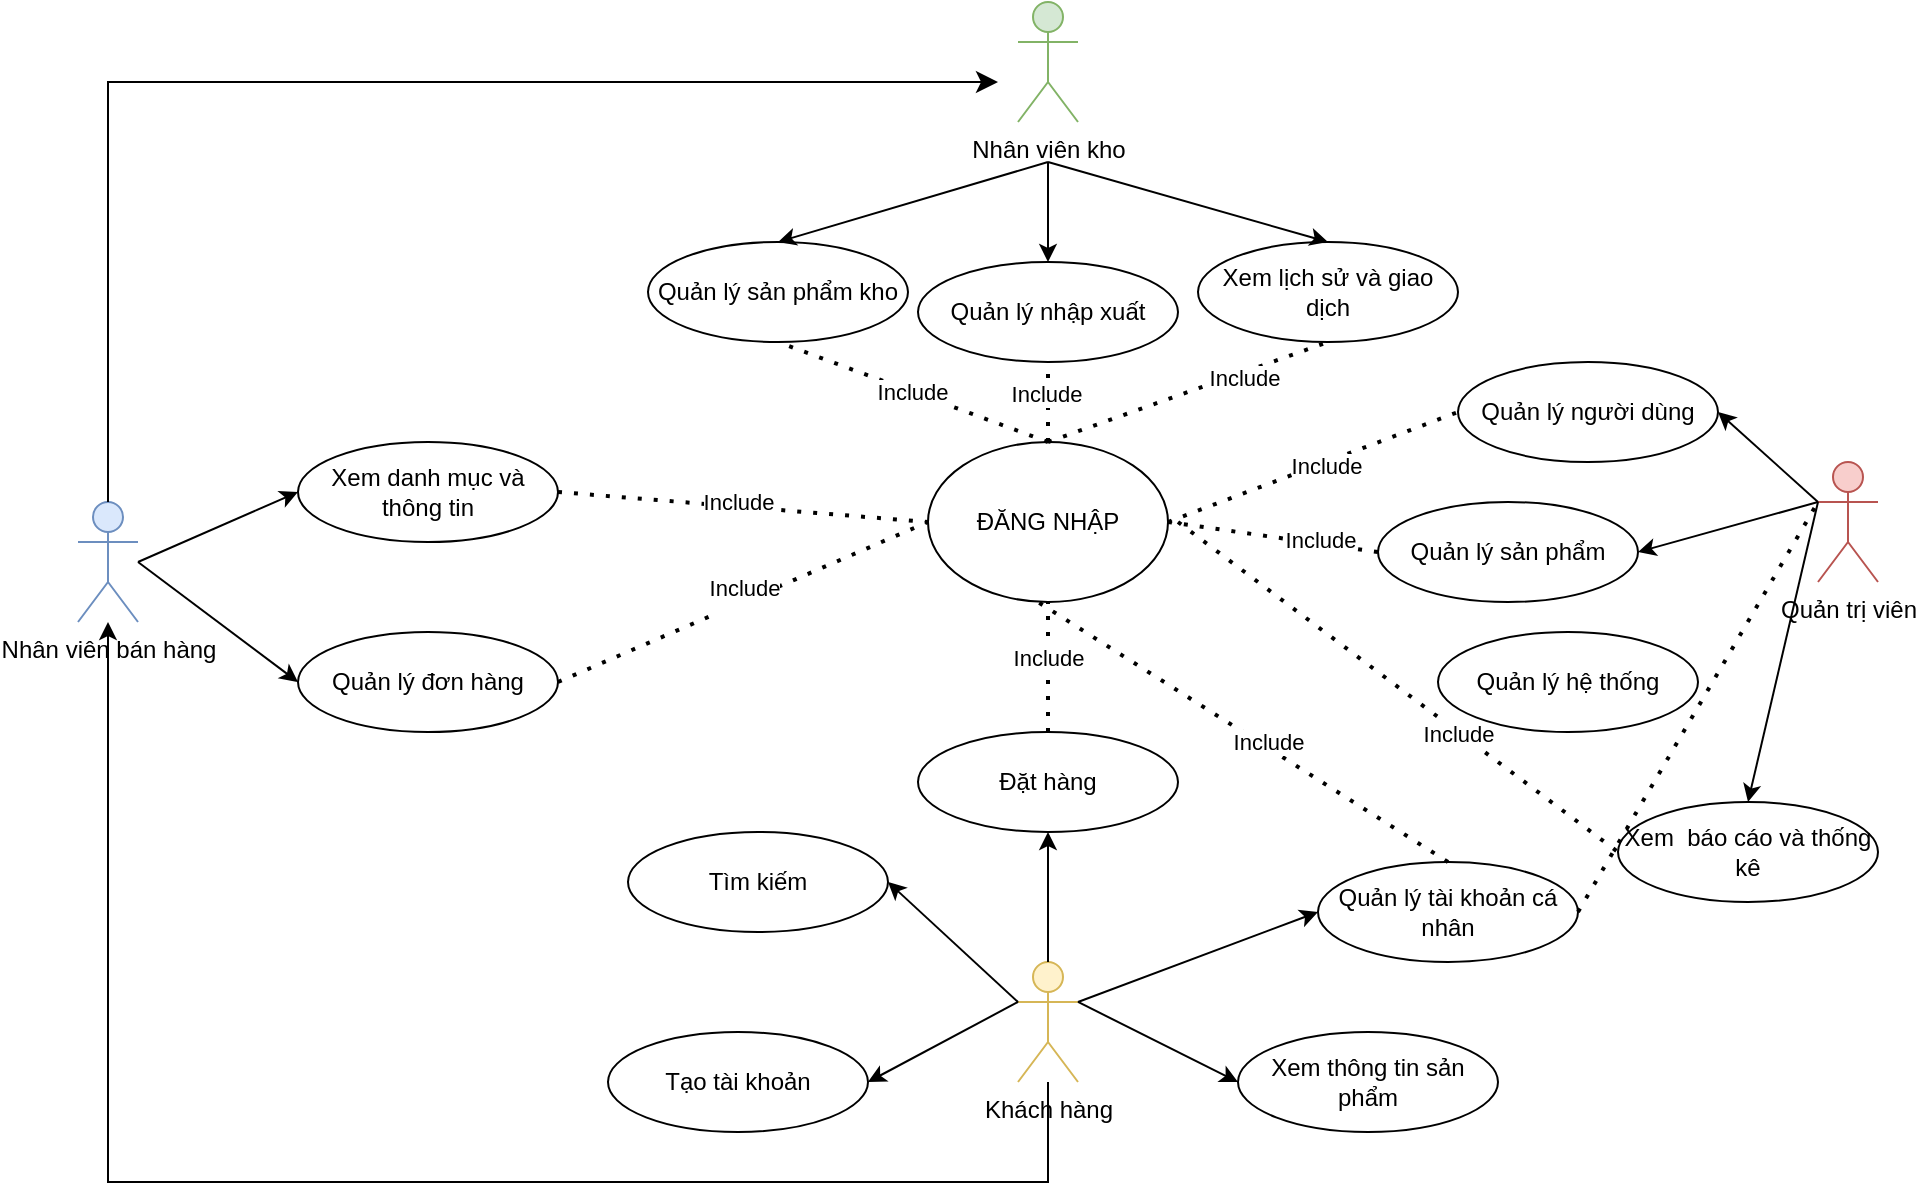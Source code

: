 <mxfile version="21.7.4" type="github" pages="7">
  <diagram name="Sơ đồ 1" id="rMV-XU4HPHT6-oSJXQF8">
    <mxGraphModel dx="1235" dy="691" grid="1" gridSize="10" guides="1" tooltips="1" connect="1" arrows="1" fold="1" page="1" pageScale="1" pageWidth="850" pageHeight="1100" math="0" shadow="0">
      <root>
        <mxCell id="0" />
        <mxCell id="1" parent="0" />
        <mxCell id="hlveUa4JK0AoJQRUz4-O-1" value="Nhân viên kho" style="shape=umlActor;verticalLabelPosition=bottom;verticalAlign=top;html=1;outlineConnect=0;fillColor=#d5e8d4;strokeColor=#82b366;" parent="1" vertex="1">
          <mxGeometry x="520" y="10" width="30" height="60" as="geometry" />
        </mxCell>
        <mxCell id="hlveUa4JK0AoJQRUz4-O-2" value="Nhân viên bán hàng" style="shape=umlActor;verticalLabelPosition=bottom;verticalAlign=top;html=1;outlineConnect=0;fillColor=#dae8fc;strokeColor=#6c8ebf;" parent="1" vertex="1">
          <mxGeometry x="50" y="260" width="30" height="60" as="geometry" />
        </mxCell>
        <mxCell id="hlveUa4JK0AoJQRUz4-O-43" style="edgeStyle=orthogonalEdgeStyle;rounded=0;orthogonalLoop=1;jettySize=auto;html=1;" parent="1" source="hlveUa4JK0AoJQRUz4-O-3" target="hlveUa4JK0AoJQRUz4-O-2" edge="1">
          <mxGeometry relative="1" as="geometry">
            <mxPoint x="535.0" y="660" as="targetPoint" />
            <Array as="points">
              <mxPoint x="535" y="600" />
              <mxPoint x="65" y="600" />
            </Array>
          </mxGeometry>
        </mxCell>
        <mxCell id="hlveUa4JK0AoJQRUz4-O-3" value="Khách hàng" style="shape=umlActor;verticalLabelPosition=bottom;verticalAlign=top;html=1;outlineConnect=0;fillColor=#fff2cc;strokeColor=#d6b656;" parent="1" vertex="1">
          <mxGeometry x="520" y="490" width="30" height="60" as="geometry" />
        </mxCell>
        <mxCell id="hlveUa4JK0AoJQRUz4-O-4" value="Quản trị viên" style="shape=umlActor;verticalLabelPosition=bottom;verticalAlign=top;html=1;outlineConnect=0;fillColor=#f8cecc;strokeColor=#b85450;" parent="1" vertex="1">
          <mxGeometry x="920" y="240" width="30" height="60" as="geometry" />
        </mxCell>
        <mxCell id="hlveUa4JK0AoJQRUz4-O-5" value="Quản lý sản phẩm kho" style="ellipse;whiteSpace=wrap;html=1;" parent="1" vertex="1">
          <mxGeometry x="335" y="130" width="130" height="50" as="geometry" />
        </mxCell>
        <mxCell id="hlveUa4JK0AoJQRUz4-O-6" value="Quản lý nhập xuất" style="ellipse;whiteSpace=wrap;html=1;" parent="1" vertex="1">
          <mxGeometry x="470" y="140" width="130" height="50" as="geometry" />
        </mxCell>
        <mxCell id="hlveUa4JK0AoJQRUz4-O-7" value="Xem lịch sử và giao dịch" style="ellipse;whiteSpace=wrap;html=1;" parent="1" vertex="1">
          <mxGeometry x="610" y="130" width="130" height="50" as="geometry" />
        </mxCell>
        <mxCell id="hlveUa4JK0AoJQRUz4-O-8" value="ĐĂNG NHẬP" style="ellipse;whiteSpace=wrap;html=1;" parent="1" vertex="1">
          <mxGeometry x="475" y="230" width="120" height="80" as="geometry" />
        </mxCell>
        <mxCell id="hlveUa4JK0AoJQRUz4-O-9" value="Xem danh mục và thông tin" style="ellipse;whiteSpace=wrap;html=1;" parent="1" vertex="1">
          <mxGeometry x="160" y="230" width="130" height="50" as="geometry" />
        </mxCell>
        <mxCell id="hlveUa4JK0AoJQRUz4-O-10" value="Quản lý đơn hàng" style="ellipse;whiteSpace=wrap;html=1;" parent="1" vertex="1">
          <mxGeometry x="160" y="325" width="130" height="50" as="geometry" />
        </mxCell>
        <mxCell id="hlveUa4JK0AoJQRUz4-O-12" value="Tạo tài khoản" style="ellipse;whiteSpace=wrap;html=1;" parent="1" vertex="1">
          <mxGeometry x="315" y="525" width="130" height="50" as="geometry" />
        </mxCell>
        <mxCell id="hlveUa4JK0AoJQRUz4-O-13" value="Xem thông tin sản phẩm" style="ellipse;whiteSpace=wrap;html=1;" parent="1" vertex="1">
          <mxGeometry x="630" y="525" width="130" height="50" as="geometry" />
        </mxCell>
        <mxCell id="hlveUa4JK0AoJQRUz4-O-14" value="Quản lý tài khoản cá nhân" style="ellipse;whiteSpace=wrap;html=1;" parent="1" vertex="1">
          <mxGeometry x="670" y="440" width="130" height="50" as="geometry" />
        </mxCell>
        <mxCell id="hlveUa4JK0AoJQRUz4-O-15" value="Tìm kiếm" style="ellipse;whiteSpace=wrap;html=1;" parent="1" vertex="1">
          <mxGeometry x="325" y="425" width="130" height="50" as="geometry" />
        </mxCell>
        <mxCell id="hlveUa4JK0AoJQRUz4-O-18" value="Đặt hàng" style="ellipse;whiteSpace=wrap;html=1;" parent="1" vertex="1">
          <mxGeometry x="470" y="375" width="130" height="50" as="geometry" />
        </mxCell>
        <mxCell id="hlveUa4JK0AoJQRUz4-O-19" value="Quản lý người dùng" style="ellipse;whiteSpace=wrap;html=1;" parent="1" vertex="1">
          <mxGeometry x="740" y="190" width="130" height="50" as="geometry" />
        </mxCell>
        <mxCell id="hlveUa4JK0AoJQRUz4-O-21" value="Quản lý sản phẩm" style="ellipse;whiteSpace=wrap;html=1;" parent="1" vertex="1">
          <mxGeometry x="700" y="260" width="130" height="50" as="geometry" />
        </mxCell>
        <mxCell id="hlveUa4JK0AoJQRUz4-O-22" value="Xem&amp;nbsp; báo cáo và thống kê" style="ellipse;whiteSpace=wrap;html=1;" parent="1" vertex="1">
          <mxGeometry x="820" y="410" width="130" height="50" as="geometry" />
        </mxCell>
        <mxCell id="hlveUa4JK0AoJQRUz4-O-24" value="" style="endArrow=classic;html=1;rounded=0;entryX=0.5;entryY=0;entryDx=0;entryDy=0;" parent="1" target="hlveUa4JK0AoJQRUz4-O-5" edge="1">
          <mxGeometry width="50" height="50" relative="1" as="geometry">
            <mxPoint x="535" y="90" as="sourcePoint" />
            <mxPoint x="375" y="50" as="targetPoint" />
          </mxGeometry>
        </mxCell>
        <mxCell id="hlveUa4JK0AoJQRUz4-O-25" value="" style="endArrow=classic;html=1;rounded=0;entryX=0.5;entryY=0;entryDx=0;entryDy=0;" parent="1" target="hlveUa4JK0AoJQRUz4-O-6" edge="1">
          <mxGeometry width="50" height="50" relative="1" as="geometry">
            <mxPoint x="535" y="90" as="sourcePoint" />
            <mxPoint x="725" y="50" as="targetPoint" />
          </mxGeometry>
        </mxCell>
        <mxCell id="hlveUa4JK0AoJQRUz4-O-26" value="" style="endArrow=classic;html=1;rounded=0;entryX=0.5;entryY=0;entryDx=0;entryDy=0;" parent="1" target="hlveUa4JK0AoJQRUz4-O-7" edge="1">
          <mxGeometry width="50" height="50" relative="1" as="geometry">
            <mxPoint x="535" y="90" as="sourcePoint" />
            <mxPoint x="735" y="30" as="targetPoint" />
          </mxGeometry>
        </mxCell>
        <mxCell id="hlveUa4JK0AoJQRUz4-O-27" value="" style="endArrow=classic;html=1;rounded=0;entryX=0;entryY=0.5;entryDx=0;entryDy=0;" parent="1" target="hlveUa4JK0AoJQRUz4-O-9" edge="1">
          <mxGeometry width="50" height="50" relative="1" as="geometry">
            <mxPoint x="80" y="290" as="sourcePoint" />
            <mxPoint x="70" y="170" as="targetPoint" />
          </mxGeometry>
        </mxCell>
        <mxCell id="hlveUa4JK0AoJQRUz4-O-29" value="" style="endArrow=classic;html=1;rounded=0;entryX=0;entryY=0.5;entryDx=0;entryDy=0;" parent="1" target="hlveUa4JK0AoJQRUz4-O-10" edge="1">
          <mxGeometry width="50" height="50" relative="1" as="geometry">
            <mxPoint x="80" y="290" as="sourcePoint" />
            <mxPoint x="130" y="350" as="targetPoint" />
          </mxGeometry>
        </mxCell>
        <mxCell id="hlveUa4JK0AoJQRUz4-O-31" value="" style="endArrow=classic;html=1;rounded=0;exitX=0;exitY=0.333;exitDx=0;exitDy=0;exitPerimeter=0;entryX=1;entryY=0.5;entryDx=0;entryDy=0;" parent="1" source="hlveUa4JK0AoJQRUz4-O-3" target="hlveUa4JK0AoJQRUz4-O-12" edge="1">
          <mxGeometry width="50" height="50" relative="1" as="geometry">
            <mxPoint x="410" y="690" as="sourcePoint" />
            <mxPoint x="460" y="640" as="targetPoint" />
          </mxGeometry>
        </mxCell>
        <mxCell id="hlveUa4JK0AoJQRUz4-O-32" value="" style="endArrow=classic;html=1;rounded=0;entryX=1;entryY=0.5;entryDx=0;entryDy=0;" parent="1" target="hlveUa4JK0AoJQRUz4-O-15" edge="1">
          <mxGeometry width="50" height="50" relative="1" as="geometry">
            <mxPoint x="520" y="510" as="sourcePoint" />
            <mxPoint x="495" y="460" as="targetPoint" />
          </mxGeometry>
        </mxCell>
        <mxCell id="hlveUa4JK0AoJQRUz4-O-34" value="" style="endArrow=classic;html=1;rounded=0;entryX=0.5;entryY=1;entryDx=0;entryDy=0;exitX=0.5;exitY=0;exitDx=0;exitDy=0;exitPerimeter=0;" parent="1" source="hlveUa4JK0AoJQRUz4-O-3" target="hlveUa4JK0AoJQRUz4-O-18" edge="1">
          <mxGeometry width="50" height="50" relative="1" as="geometry">
            <mxPoint x="510" y="490" as="sourcePoint" />
            <mxPoint x="560" y="440" as="targetPoint" />
          </mxGeometry>
        </mxCell>
        <mxCell id="hlveUa4JK0AoJQRUz4-O-35" value="" style="endArrow=classic;html=1;rounded=0;entryX=0;entryY=0.5;entryDx=0;entryDy=0;exitX=1;exitY=0.333;exitDx=0;exitDy=0;exitPerimeter=0;" parent="1" source="hlveUa4JK0AoJQRUz4-O-3" target="hlveUa4JK0AoJQRUz4-O-13" edge="1">
          <mxGeometry width="50" height="50" relative="1" as="geometry">
            <mxPoint x="590" y="540" as="sourcePoint" />
            <mxPoint x="640" y="490" as="targetPoint" />
          </mxGeometry>
        </mxCell>
        <mxCell id="hlveUa4JK0AoJQRUz4-O-36" value="" style="endArrow=classic;html=1;rounded=0;entryX=0;entryY=0.5;entryDx=0;entryDy=0;" parent="1" target="hlveUa4JK0AoJQRUz4-O-14" edge="1">
          <mxGeometry width="50" height="50" relative="1" as="geometry">
            <mxPoint x="550" y="510" as="sourcePoint" />
            <mxPoint x="610" y="520" as="targetPoint" />
          </mxGeometry>
        </mxCell>
        <mxCell id="hlveUa4JK0AoJQRUz4-O-37" value="" style="endArrow=classic;html=1;rounded=0;entryX=1;entryY=0.5;entryDx=0;entryDy=0;exitX=0;exitY=0.333;exitDx=0;exitDy=0;exitPerimeter=0;" parent="1" source="hlveUa4JK0AoJQRUz4-O-4" target="hlveUa4JK0AoJQRUz4-O-19" edge="1">
          <mxGeometry width="50" height="50" relative="1" as="geometry">
            <mxPoint x="890" y="200" as="sourcePoint" />
            <mxPoint x="940" y="150" as="targetPoint" />
          </mxGeometry>
        </mxCell>
        <mxCell id="hlveUa4JK0AoJQRUz4-O-40" value="" style="endArrow=classic;html=1;rounded=0;entryX=1;entryY=0.5;entryDx=0;entryDy=0;" parent="1" target="hlveUa4JK0AoJQRUz4-O-21" edge="1">
          <mxGeometry width="50" height="50" relative="1" as="geometry">
            <mxPoint x="920" y="260" as="sourcePoint" />
            <mxPoint x="960" y="350" as="targetPoint" />
          </mxGeometry>
        </mxCell>
        <mxCell id="hlveUa4JK0AoJQRUz4-O-42" value="" style="endArrow=classic;html=1;rounded=0;entryX=0.5;entryY=0;entryDx=0;entryDy=0;" parent="1" target="hlveUa4JK0AoJQRUz4-O-22" edge="1">
          <mxGeometry width="50" height="50" relative="1" as="geometry">
            <mxPoint x="920" y="260" as="sourcePoint" />
            <mxPoint x="920" y="350" as="targetPoint" />
          </mxGeometry>
        </mxCell>
        <mxCell id="hlveUa4JK0AoJQRUz4-O-47" value="" style="endArrow=none;dashed=1;html=1;dashPattern=1 3;strokeWidth=2;rounded=0;entryX=0.5;entryY=1;entryDx=0;entryDy=0;exitX=0.5;exitY=0;exitDx=0;exitDy=0;" parent="1" source="hlveUa4JK0AoJQRUz4-O-8" target="hlveUa4JK0AoJQRUz4-O-5" edge="1">
          <mxGeometry width="50" height="50" relative="1" as="geometry">
            <mxPoint x="310" y="230" as="sourcePoint" />
            <mxPoint x="360" y="180" as="targetPoint" />
          </mxGeometry>
        </mxCell>
        <mxCell id="hlveUa4JK0AoJQRUz4-O-59" value="Include" style="edgeLabel;html=1;align=center;verticalAlign=middle;resizable=0;points=[];" parent="hlveUa4JK0AoJQRUz4-O-47" vertex="1" connectable="0">
          <mxGeometry x="0.014" relative="1" as="geometry">
            <mxPoint as="offset" />
          </mxGeometry>
        </mxCell>
        <mxCell id="hlveUa4JK0AoJQRUz4-O-48" value="" style="endArrow=none;dashed=1;html=1;dashPattern=1 3;strokeWidth=2;rounded=0;entryX=0.5;entryY=1;entryDx=0;entryDy=0;" parent="1" target="hlveUa4JK0AoJQRUz4-O-6" edge="1">
          <mxGeometry width="50" height="50" relative="1" as="geometry">
            <mxPoint x="535" y="230" as="sourcePoint" />
            <mxPoint x="460" y="240" as="targetPoint" />
          </mxGeometry>
        </mxCell>
        <mxCell id="hlveUa4JK0AoJQRUz4-O-60" value="Include" style="edgeLabel;html=1;align=center;verticalAlign=middle;resizable=0;points=[];" parent="hlveUa4JK0AoJQRUz4-O-48" vertex="1" connectable="0">
          <mxGeometry x="0.221" y="1" relative="1" as="geometry">
            <mxPoint as="offset" />
          </mxGeometry>
        </mxCell>
        <mxCell id="hlveUa4JK0AoJQRUz4-O-49" value="" style="endArrow=none;dashed=1;html=1;dashPattern=1 3;strokeWidth=2;rounded=0;entryX=0.5;entryY=1;entryDx=0;entryDy=0;exitX=0.5;exitY=0;exitDx=0;exitDy=0;" parent="1" source="hlveUa4JK0AoJQRUz4-O-8" target="hlveUa4JK0AoJQRUz4-O-7" edge="1">
          <mxGeometry width="50" height="50" relative="1" as="geometry">
            <mxPoint x="610" y="260" as="sourcePoint" />
            <mxPoint x="660" y="210" as="targetPoint" />
          </mxGeometry>
        </mxCell>
        <mxCell id="hlveUa4JK0AoJQRUz4-O-61" value="Include" style="edgeLabel;html=1;align=center;verticalAlign=middle;resizable=0;points=[];" parent="hlveUa4JK0AoJQRUz4-O-49" vertex="1" connectable="0">
          <mxGeometry x="0.384" y="-3" relative="1" as="geometry">
            <mxPoint as="offset" />
          </mxGeometry>
        </mxCell>
        <mxCell id="hlveUa4JK0AoJQRUz4-O-50" value="" style="endArrow=none;dashed=1;html=1;dashPattern=1 3;strokeWidth=2;rounded=0;entryX=0;entryY=0.5;entryDx=0;entryDy=0;exitX=1;exitY=0.5;exitDx=0;exitDy=0;" parent="1" source="hlveUa4JK0AoJQRUz4-O-9" target="hlveUa4JK0AoJQRUz4-O-8" edge="1">
          <mxGeometry width="50" height="50" relative="1" as="geometry">
            <mxPoint x="330" y="320" as="sourcePoint" />
            <mxPoint x="380" y="270" as="targetPoint" />
          </mxGeometry>
        </mxCell>
        <mxCell id="hlveUa4JK0AoJQRUz4-O-68" value="Include" style="edgeLabel;html=1;align=center;verticalAlign=middle;resizable=0;points=[];" parent="hlveUa4JK0AoJQRUz4-O-50" vertex="1" connectable="0">
          <mxGeometry x="-0.029" y="3" relative="1" as="geometry">
            <mxPoint as="offset" />
          </mxGeometry>
        </mxCell>
        <mxCell id="hlveUa4JK0AoJQRUz4-O-51" value="&#xa;&lt;span style=&quot;color: rgb(0, 0, 0); font-family: Helvetica; font-size: 11px; font-style: normal; font-variant-ligatures: normal; font-variant-caps: normal; font-weight: 400; letter-spacing: normal; orphans: 2; text-align: center; text-indent: 0px; text-transform: none; widows: 2; word-spacing: 0px; -webkit-text-stroke-width: 0px; background-color: rgb(255, 255, 255); text-decoration-thickness: initial; text-decoration-style: initial; text-decoration-color: initial; float: none; display: inline !important;&quot;&gt;Include&lt;/span&gt;&#xa;&#xa;" style="endArrow=none;dashed=1;html=1;dashPattern=1 3;strokeWidth=2;rounded=0;entryX=0;entryY=0.5;entryDx=0;entryDy=0;exitX=1;exitY=0.5;exitDx=0;exitDy=0;" parent="1" source="hlveUa4JK0AoJQRUz4-O-10" target="hlveUa4JK0AoJQRUz4-O-8" edge="1">
          <mxGeometry width="50" height="50" relative="1" as="geometry">
            <mxPoint x="290" y="325" as="sourcePoint" />
            <mxPoint x="475" y="340" as="targetPoint" />
          </mxGeometry>
        </mxCell>
        <mxCell id="hlveUa4JK0AoJQRUz4-O-53" value="" style="endArrow=none;dashed=1;html=1;dashPattern=1 3;strokeWidth=2;rounded=0;entryX=0.5;entryY=1;entryDx=0;entryDy=0;exitX=0.5;exitY=0;exitDx=0;exitDy=0;" parent="1" source="hlveUa4JK0AoJQRUz4-O-18" target="hlveUa4JK0AoJQRUz4-O-8" edge="1">
          <mxGeometry width="50" height="50" relative="1" as="geometry">
            <mxPoint x="320" y="285" as="sourcePoint" />
            <mxPoint x="505" y="300" as="targetPoint" />
          </mxGeometry>
        </mxCell>
        <mxCell id="hlveUa4JK0AoJQRUz4-O-67" value="Include" style="edgeLabel;html=1;align=center;verticalAlign=middle;resizable=0;points=[];" parent="hlveUa4JK0AoJQRUz4-O-53" vertex="1" connectable="0">
          <mxGeometry x="0.132" relative="1" as="geometry">
            <mxPoint as="offset" />
          </mxGeometry>
        </mxCell>
        <mxCell id="hlveUa4JK0AoJQRUz4-O-54" value="" style="endArrow=none;dashed=1;html=1;dashPattern=1 3;strokeWidth=2;rounded=0;exitX=0.5;exitY=0;exitDx=0;exitDy=0;" parent="1" source="hlveUa4JK0AoJQRUz4-O-14" edge="1">
          <mxGeometry width="50" height="50" relative="1" as="geometry">
            <mxPoint x="330" y="295" as="sourcePoint" />
            <mxPoint x="530" y="310" as="targetPoint" />
          </mxGeometry>
        </mxCell>
        <mxCell id="hlveUa4JK0AoJQRUz4-O-66" value="Include" style="edgeLabel;html=1;align=center;verticalAlign=middle;resizable=0;points=[];" parent="hlveUa4JK0AoJQRUz4-O-54" vertex="1" connectable="0">
          <mxGeometry x="-0.104" y="-2" relative="1" as="geometry">
            <mxPoint as="offset" />
          </mxGeometry>
        </mxCell>
        <mxCell id="hlveUa4JK0AoJQRUz4-O-55" value="" style="endArrow=none;dashed=1;html=1;dashPattern=1 3;strokeWidth=2;rounded=0;entryX=0;entryY=0.5;entryDx=0;entryDy=0;exitX=1;exitY=0.5;exitDx=0;exitDy=0;" parent="1" source="hlveUa4JK0AoJQRUz4-O-8" target="hlveUa4JK0AoJQRUz4-O-19" edge="1">
          <mxGeometry width="50" height="50" relative="1" as="geometry">
            <mxPoint x="640" y="340" as="sourcePoint" />
            <mxPoint x="690" y="290" as="targetPoint" />
          </mxGeometry>
        </mxCell>
        <mxCell id="hlveUa4JK0AoJQRUz4-O-62" value="Include" style="edgeLabel;html=1;align=center;verticalAlign=middle;resizable=0;points=[];" parent="hlveUa4JK0AoJQRUz4-O-55" vertex="1" connectable="0">
          <mxGeometry x="0.093" y="-2" relative="1" as="geometry">
            <mxPoint x="-1" as="offset" />
          </mxGeometry>
        </mxCell>
        <mxCell id="hlveUa4JK0AoJQRUz4-O-57" value="" style="endArrow=none;dashed=1;html=1;dashPattern=1 3;strokeWidth=2;rounded=0;entryX=0;entryY=0.5;entryDx=0;entryDy=0;exitX=1;exitY=0.5;exitDx=0;exitDy=0;" parent="1" source="hlveUa4JK0AoJQRUz4-O-8" target="hlveUa4JK0AoJQRUz4-O-21" edge="1">
          <mxGeometry width="50" height="50" relative="1" as="geometry">
            <mxPoint x="605" y="280" as="sourcePoint" />
            <mxPoint x="720" y="300" as="targetPoint" />
          </mxGeometry>
        </mxCell>
        <mxCell id="hlveUa4JK0AoJQRUz4-O-64" value="Include" style="edgeLabel;html=1;align=center;verticalAlign=middle;resizable=0;points=[];" parent="hlveUa4JK0AoJQRUz4-O-57" vertex="1" connectable="0">
          <mxGeometry x="0.429" y="2" relative="1" as="geometry">
            <mxPoint as="offset" />
          </mxGeometry>
        </mxCell>
        <mxCell id="hlveUa4JK0AoJQRUz4-O-58" value="" style="endArrow=none;dashed=1;html=1;dashPattern=1 3;strokeWidth=2;rounded=0;entryX=0;entryY=0.5;entryDx=0;entryDy=0;" parent="1" target="hlveUa4JK0AoJQRUz4-O-22" edge="1">
          <mxGeometry width="50" height="50" relative="1" as="geometry">
            <mxPoint x="600" y="270" as="sourcePoint" />
            <mxPoint x="730" y="310" as="targetPoint" />
          </mxGeometry>
        </mxCell>
        <mxCell id="hlveUa4JK0AoJQRUz4-O-65" value="Include" style="edgeLabel;html=1;align=center;verticalAlign=middle;resizable=0;points=[];" parent="hlveUa4JK0AoJQRUz4-O-58" vertex="1" connectable="0">
          <mxGeometry x="0.273" y="-1" relative="1" as="geometry">
            <mxPoint as="offset" />
          </mxGeometry>
        </mxCell>
        <mxCell id="KkZ0tRWXmrB4krWdIAqZ-1" value="" style="edgeStyle=segmentEdgeStyle;endArrow=classic;html=1;curved=0;rounded=0;endSize=8;startSize=8;exitX=0.5;exitY=0;exitDx=0;exitDy=0;exitPerimeter=0;" edge="1" parent="1" source="hlveUa4JK0AoJQRUz4-O-2">
          <mxGeometry width="50" height="50" relative="1" as="geometry">
            <mxPoint x="60" y="150" as="sourcePoint" />
            <mxPoint x="510" y="50" as="targetPoint" />
            <Array as="points">
              <mxPoint x="65" y="50" />
            </Array>
          </mxGeometry>
        </mxCell>
        <mxCell id="zC1cvya_88S9bzaLowUk-1" value="" style="endArrow=none;dashed=1;html=1;dashPattern=1 3;strokeWidth=2;rounded=0;exitX=1;exitY=0.5;exitDx=0;exitDy=0;" edge="1" parent="1" source="hlveUa4JK0AoJQRUz4-O-14">
          <mxGeometry width="50" height="50" relative="1" as="geometry">
            <mxPoint x="790" y="390" as="sourcePoint" />
            <mxPoint x="920" y="260" as="targetPoint" />
          </mxGeometry>
        </mxCell>
        <mxCell id="zC1cvya_88S9bzaLowUk-2" value="Quản lý hệ thống" style="ellipse;whiteSpace=wrap;html=1;" vertex="1" parent="1">
          <mxGeometry x="730" y="325" width="130" height="50" as="geometry" />
        </mxCell>
      </root>
    </mxGraphModel>
  </diagram>
  <diagram id="ladv3an8E5CKDTT-mkQ3" name="Page-2">
    <mxGraphModel dx="1050" dy="587" grid="1" gridSize="10" guides="1" tooltips="1" connect="1" arrows="1" fold="1" page="1" pageScale="1" pageWidth="850" pageHeight="1100" math="0" shadow="0">
      <root>
        <mxCell id="0" />
        <mxCell id="1" parent="0" />
        <mxCell id="uJKwc2u-86BWx3b2pFms-1" value="Quản trị viên" style="shape=umlActor;verticalLabelPosition=bottom;verticalAlign=top;html=1;outlineConnect=0;" vertex="1" parent="1">
          <mxGeometry x="60" y="190" width="30" height="60" as="geometry" />
        </mxCell>
        <mxCell id="uJKwc2u-86BWx3b2pFms-2" value="Quản lý người dùng" style="ellipse;whiteSpace=wrap;html=1;" vertex="1" parent="1">
          <mxGeometry x="140" y="190" width="160" height="80" as="geometry" />
        </mxCell>
        <mxCell id="uJKwc2u-86BWx3b2pFms-4" value="Xem danh sách người dùng&amp;nbsp;" style="ellipse;whiteSpace=wrap;html=1;" vertex="1" parent="1">
          <mxGeometry x="340" y="60" width="200" height="80" as="geometry" />
        </mxCell>
        <mxCell id="uJKwc2u-86BWx3b2pFms-5" value="xem thống tin chi tiết người dùng" style="ellipse;whiteSpace=wrap;html=1;" vertex="1" parent="1">
          <mxGeometry x="370" y="170" width="230" height="80" as="geometry" />
        </mxCell>
        <mxCell id="uJKwc2u-86BWx3b2pFms-6" value="xoá người dùng khỏi hệ thống" style="ellipse;whiteSpace=wrap;html=1;" vertex="1" parent="1">
          <mxGeometry x="350" y="280" width="190" height="80" as="geometry" />
        </mxCell>
        <mxCell id="uJKwc2u-86BWx3b2pFms-12" value="" style="endArrow=classic;html=1;rounded=0;entryX=0;entryY=0.5;entryDx=0;entryDy=0;" edge="1" parent="1" target="uJKwc2u-86BWx3b2pFms-2">
          <mxGeometry width="50" height="50" relative="1" as="geometry">
            <mxPoint x="100" y="230" as="sourcePoint" />
            <mxPoint x="180" y="320" as="targetPoint" />
          </mxGeometry>
        </mxCell>
        <mxCell id="N2sX6TlgD9zgc7DGey_r-1" value="" style="endArrow=none;dashed=1;html=1;dashPattern=1 3;strokeWidth=2;rounded=0;entryX=0;entryY=0.5;entryDx=0;entryDy=0;exitX=1;exitY=0.5;exitDx=0;exitDy=0;" edge="1" parent="1" source="uJKwc2u-86BWx3b2pFms-2" target="uJKwc2u-86BWx3b2pFms-4">
          <mxGeometry width="50" height="50" relative="1" as="geometry">
            <mxPoint x="280" y="180" as="sourcePoint" />
            <mxPoint x="330" y="130" as="targetPoint" />
          </mxGeometry>
        </mxCell>
        <mxCell id="N2sX6TlgD9zgc7DGey_r-2" value="" style="endArrow=none;dashed=1;html=1;dashPattern=1 3;strokeWidth=2;rounded=0;entryX=0;entryY=0.5;entryDx=0;entryDy=0;exitX=1;exitY=0.5;exitDx=0;exitDy=0;" edge="1" parent="1" source="uJKwc2u-86BWx3b2pFms-2" target="uJKwc2u-86BWx3b2pFms-5">
          <mxGeometry width="50" height="50" relative="1" as="geometry">
            <mxPoint x="310" y="290" as="sourcePoint" />
            <mxPoint x="360" y="240" as="targetPoint" />
          </mxGeometry>
        </mxCell>
        <mxCell id="N2sX6TlgD9zgc7DGey_r-3" value="" style="endArrow=none;dashed=1;html=1;dashPattern=1 3;strokeWidth=2;rounded=0;entryX=0;entryY=0.5;entryDx=0;entryDy=0;exitX=1;exitY=0.5;exitDx=0;exitDy=0;" edge="1" parent="1" source="uJKwc2u-86BWx3b2pFms-2" target="uJKwc2u-86BWx3b2pFms-6">
          <mxGeometry width="50" height="50" relative="1" as="geometry">
            <mxPoint x="260" y="330" as="sourcePoint" />
            <mxPoint x="310" y="280" as="targetPoint" />
          </mxGeometry>
        </mxCell>
      </root>
    </mxGraphModel>
  </diagram>
  <diagram id="PZRXn1o4qK2Q_61sjKQm" name="Page-4">
    <mxGraphModel dx="1050" dy="587" grid="1" gridSize="10" guides="1" tooltips="1" connect="1" arrows="1" fold="1" page="1" pageScale="1" pageWidth="850" pageHeight="1100" math="0" shadow="0">
      <root>
        <mxCell id="0" />
        <mxCell id="1" parent="0" />
        <mxCell id="eAEAuEE2T7G5pQeYluIi-1" value="Quản trị viên" style="shape=umlActor;verticalLabelPosition=bottom;verticalAlign=top;html=1;outlineConnect=0;" vertex="1" parent="1">
          <mxGeometry x="50" y="170" width="30" height="60" as="geometry" />
        </mxCell>
        <mxCell id="eAEAuEE2T7G5pQeYluIi-2" value="Quản lý hệ thống" style="ellipse;whiteSpace=wrap;html=1;" vertex="1" parent="1">
          <mxGeometry x="140" y="170" width="160" height="80" as="geometry" />
        </mxCell>
        <mxCell id="eAEAuEE2T7G5pQeYluIi-3" value="Xem thông số hệ thống" style="ellipse;whiteSpace=wrap;html=1;" vertex="1" parent="1">
          <mxGeometry x="345" y="80" width="200" height="80" as="geometry" />
        </mxCell>
        <mxCell id="eAEAuEE2T7G5pQeYluIi-4" value="Quản lý quyền truy cập" style="ellipse;whiteSpace=wrap;html=1;" vertex="1" parent="1">
          <mxGeometry x="370" y="170" width="230" height="80" as="geometry" />
        </mxCell>
        <mxCell id="eAEAuEE2T7G5pQeYluIi-5" value="Lịch sử hoạt động" style="ellipse;whiteSpace=wrap;html=1;" vertex="1" parent="1">
          <mxGeometry x="350" y="260" width="190" height="80" as="geometry" />
        </mxCell>
        <mxCell id="eAEAuEE2T7G5pQeYluIi-6" value="" style="endArrow=classic;html=1;rounded=0;entryX=0;entryY=0.5;entryDx=0;entryDy=0;" edge="1" parent="1" target="eAEAuEE2T7G5pQeYluIi-2">
          <mxGeometry width="50" height="50" relative="1" as="geometry">
            <mxPoint x="100" y="210" as="sourcePoint" />
            <mxPoint x="180" y="320" as="targetPoint" />
          </mxGeometry>
        </mxCell>
        <mxCell id="eAEAuEE2T7G5pQeYluIi-7" value="" style="endArrow=none;dashed=1;html=1;dashPattern=1 3;strokeWidth=2;rounded=0;entryX=0;entryY=0.5;entryDx=0;entryDy=0;exitX=1;exitY=0.5;exitDx=0;exitDy=0;" edge="1" parent="1" source="eAEAuEE2T7G5pQeYluIi-2" target="eAEAuEE2T7G5pQeYluIi-3">
          <mxGeometry width="50" height="50" relative="1" as="geometry">
            <mxPoint x="280" y="180" as="sourcePoint" />
            <mxPoint x="330" y="130" as="targetPoint" />
          </mxGeometry>
        </mxCell>
        <mxCell id="eAEAuEE2T7G5pQeYluIi-8" value="" style="endArrow=none;dashed=1;html=1;dashPattern=1 3;strokeWidth=2;rounded=0;entryX=0;entryY=0.5;entryDx=0;entryDy=0;exitX=1;exitY=0.5;exitDx=0;exitDy=0;" edge="1" parent="1" source="eAEAuEE2T7G5pQeYluIi-2" target="eAEAuEE2T7G5pQeYluIi-4">
          <mxGeometry width="50" height="50" relative="1" as="geometry">
            <mxPoint x="310" y="290" as="sourcePoint" />
            <mxPoint x="360" y="240" as="targetPoint" />
          </mxGeometry>
        </mxCell>
        <mxCell id="eAEAuEE2T7G5pQeYluIi-9" value="" style="endArrow=none;dashed=1;html=1;dashPattern=1 3;strokeWidth=2;rounded=0;entryX=0;entryY=0.5;entryDx=0;entryDy=0;exitX=1;exitY=0.5;exitDx=0;exitDy=0;" edge="1" parent="1" source="eAEAuEE2T7G5pQeYluIi-2" target="eAEAuEE2T7G5pQeYluIi-5">
          <mxGeometry width="50" height="50" relative="1" as="geometry">
            <mxPoint x="260" y="330" as="sourcePoint" />
            <mxPoint x="310" y="280" as="targetPoint" />
          </mxGeometry>
        </mxCell>
      </root>
    </mxGraphModel>
  </diagram>
  <diagram id="v39yE4r328fpjU4vxjof" name="Page-3">
    <mxGraphModel dx="1050" dy="587" grid="1" gridSize="10" guides="1" tooltips="1" connect="1" arrows="1" fold="1" page="1" pageScale="1" pageWidth="850" pageHeight="1100" math="0" shadow="0">
      <root>
        <mxCell id="0" />
        <mxCell id="1" parent="0" />
        <mxCell id="u6uSstAnxmWQJ6l9WN3V-1" value="Quản trị viên" style="shape=umlActor;verticalLabelPosition=bottom;verticalAlign=top;html=1;outlineConnect=0;" vertex="1" parent="1">
          <mxGeometry x="30" y="210" width="30" height="60" as="geometry" />
        </mxCell>
        <mxCell id="u6uSstAnxmWQJ6l9WN3V-2" value="Xem báo cáo và thống kê" style="ellipse;whiteSpace=wrap;html=1;" vertex="1" parent="1">
          <mxGeometry x="130" y="200" width="120" height="80" as="geometry" />
        </mxCell>
        <mxCell id="u6uSstAnxmWQJ6l9WN3V-3" value="Xem báo cáo doanh thu" style="ellipse;whiteSpace=wrap;html=1;" vertex="1" parent="1">
          <mxGeometry x="210" y="110" width="120" height="60" as="geometry" />
        </mxCell>
        <mxCell id="u6uSstAnxmWQJ6l9WN3V-5" value="Xem báo cáo thống kê tổng quan" style="ellipse;whiteSpace=wrap;html=1;" vertex="1" parent="1">
          <mxGeometry x="200" y="310" width="120" height="60" as="geometry" />
        </mxCell>
        <mxCell id="u6uSstAnxmWQJ6l9WN3V-6" value="Xem báo cáo sản phẩm" style="ellipse;whiteSpace=wrap;html=1;" vertex="1" parent="1">
          <mxGeometry x="425" y="220" width="120" height="60" as="geometry" />
        </mxCell>
        <mxCell id="u6uSstAnxmWQJ6l9WN3V-7" value="Xem báo cáo người dùng" style="ellipse;whiteSpace=wrap;html=1;" vertex="1" parent="1">
          <mxGeometry x="320" y="290" width="120" height="60" as="geometry" />
        </mxCell>
        <mxCell id="u6uSstAnxmWQJ6l9WN3V-8" value="Xem báo cáo đơn hàng" style="ellipse;whiteSpace=wrap;html=1;" vertex="1" parent="1">
          <mxGeometry x="320" y="150" width="120" height="60" as="geometry" />
        </mxCell>
        <mxCell id="u6uSstAnxmWQJ6l9WN3V-16" value="" style="endArrow=classic;html=1;rounded=0;entryX=0;entryY=0.5;entryDx=0;entryDy=0;" edge="1" parent="1" target="u6uSstAnxmWQJ6l9WN3V-2">
          <mxGeometry width="50" height="50" relative="1" as="geometry">
            <mxPoint x="70" y="240" as="sourcePoint" />
            <mxPoint x="110" y="270" as="targetPoint" />
          </mxGeometry>
        </mxCell>
        <mxCell id="u6uSstAnxmWQJ6l9WN3V-17" value="" style="endArrow=none;dashed=1;html=1;dashPattern=1 3;strokeWidth=2;rounded=0;entryX=0.5;entryY=1;entryDx=0;entryDy=0;exitX=1;exitY=0.5;exitDx=0;exitDy=0;" edge="1" parent="1" source="u6uSstAnxmWQJ6l9WN3V-2" target="u6uSstAnxmWQJ6l9WN3V-3">
          <mxGeometry width="50" height="50" relative="1" as="geometry">
            <mxPoint x="250" y="280" as="sourcePoint" />
            <mxPoint x="300" y="230" as="targetPoint" />
          </mxGeometry>
        </mxCell>
        <mxCell id="u6uSstAnxmWQJ6l9WN3V-18" value="" style="endArrow=none;dashed=1;html=1;dashPattern=1 3;strokeWidth=2;rounded=0;entryX=0;entryY=0.5;entryDx=0;entryDy=0;exitX=1;exitY=0.5;exitDx=0;exitDy=0;" edge="1" parent="1" source="u6uSstAnxmWQJ6l9WN3V-2" target="u6uSstAnxmWQJ6l9WN3V-8">
          <mxGeometry width="50" height="50" relative="1" as="geometry">
            <mxPoint x="280" y="280" as="sourcePoint" />
            <mxPoint x="330" y="230" as="targetPoint" />
          </mxGeometry>
        </mxCell>
        <mxCell id="u6uSstAnxmWQJ6l9WN3V-19" value="" style="endArrow=none;dashed=1;html=1;dashPattern=1 3;strokeWidth=2;rounded=0;entryX=0;entryY=0.5;entryDx=0;entryDy=0;" edge="1" parent="1" target="u6uSstAnxmWQJ6l9WN3V-6">
          <mxGeometry width="50" height="50" relative="1" as="geometry">
            <mxPoint x="250" y="240" as="sourcePoint" />
            <mxPoint x="360" y="250" as="targetPoint" />
          </mxGeometry>
        </mxCell>
        <mxCell id="u6uSstAnxmWQJ6l9WN3V-20" value="" style="endArrow=none;dashed=1;html=1;dashPattern=1 3;strokeWidth=2;rounded=0;entryX=0.05;entryY=0.283;entryDx=0;entryDy=0;entryPerimeter=0;exitX=1;exitY=0.5;exitDx=0;exitDy=0;" edge="1" parent="1" source="u6uSstAnxmWQJ6l9WN3V-2" target="u6uSstAnxmWQJ6l9WN3V-7">
          <mxGeometry width="50" height="50" relative="1" as="geometry">
            <mxPoint x="270" y="310" as="sourcePoint" />
            <mxPoint x="320" y="260" as="targetPoint" />
          </mxGeometry>
        </mxCell>
        <mxCell id="u6uSstAnxmWQJ6l9WN3V-21" value="" style="endArrow=none;dashed=1;html=1;dashPattern=1 3;strokeWidth=2;rounded=0;entryX=1;entryY=0.5;entryDx=0;entryDy=0;exitX=0.45;exitY=-0.037;exitDx=0;exitDy=0;exitPerimeter=0;" edge="1" parent="1" source="u6uSstAnxmWQJ6l9WN3V-5" target="u6uSstAnxmWQJ6l9WN3V-2">
          <mxGeometry width="50" height="50" relative="1" as="geometry">
            <mxPoint x="190" y="330" as="sourcePoint" />
            <mxPoint x="240" y="280" as="targetPoint" />
          </mxGeometry>
        </mxCell>
      </root>
    </mxGraphModel>
  </diagram>
  <diagram id="YRvs-Vzx4ZnTsjkR9Y5e" name="Page-5">
    <mxGraphModel dx="1050" dy="587" grid="1" gridSize="10" guides="1" tooltips="1" connect="1" arrows="1" fold="1" page="1" pageScale="1" pageWidth="850" pageHeight="1100" math="0" shadow="0">
      <root>
        <mxCell id="0" />
        <mxCell id="1" parent="0" />
        <mxCell id="V4-4FmtAetVsam3oXp01-1" value="Khách hàng" style="shape=umlActor;verticalLabelPosition=bottom;verticalAlign=top;html=1;outlineConnect=0;" vertex="1" parent="1">
          <mxGeometry x="30" y="210" width="30" height="60" as="geometry" />
        </mxCell>
        <mxCell id="V4-4FmtAetVsam3oXp01-2" value="Đặt hàng" style="ellipse;whiteSpace=wrap;html=1;" vertex="1" parent="1">
          <mxGeometry x="130" y="200" width="120" height="80" as="geometry" />
        </mxCell>
        <mxCell id="V4-4FmtAetVsam3oXp01-3" value="Thanh toán online" style="ellipse;whiteSpace=wrap;html=1;" vertex="1" parent="1">
          <mxGeometry x="310" y="170" width="120" height="60" as="geometry" />
        </mxCell>
        <mxCell id="V4-4FmtAetVsam3oXp01-6" value="Thanh toán bằng tiền mặt" style="ellipse;whiteSpace=wrap;html=1;" vertex="1" parent="1">
          <mxGeometry x="310" y="260" width="120" height="60" as="geometry" />
        </mxCell>
        <mxCell id="V4-4FmtAetVsam3oXp01-7" value="" style="endArrow=classic;html=1;rounded=0;entryX=0;entryY=0.5;entryDx=0;entryDy=0;" edge="1" parent="1" target="V4-4FmtAetVsam3oXp01-2">
          <mxGeometry width="50" height="50" relative="1" as="geometry">
            <mxPoint x="70" y="240" as="sourcePoint" />
            <mxPoint x="110" y="270" as="targetPoint" />
          </mxGeometry>
        </mxCell>
        <mxCell id="V4-4FmtAetVsam3oXp01-8" value="" style="endArrow=none;dashed=1;html=1;dashPattern=1 3;strokeWidth=2;rounded=0;entryX=0;entryY=0.5;entryDx=0;entryDy=0;exitX=1;exitY=0.5;exitDx=0;exitDy=0;" edge="1" parent="1" source="V4-4FmtAetVsam3oXp01-2" target="V4-4FmtAetVsam3oXp01-3">
          <mxGeometry width="50" height="50" relative="1" as="geometry">
            <mxPoint x="250" y="280" as="sourcePoint" />
            <mxPoint x="300" y="230" as="targetPoint" />
          </mxGeometry>
        </mxCell>
        <mxCell id="V4-4FmtAetVsam3oXp01-9" value="" style="endArrow=none;dashed=1;html=1;dashPattern=1 3;strokeWidth=2;rounded=0;entryX=0;entryY=0.5;entryDx=0;entryDy=0;exitX=1;exitY=0.5;exitDx=0;exitDy=0;" edge="1" parent="1" source="V4-4FmtAetVsam3oXp01-2" target="V4-4FmtAetVsam3oXp01-6">
          <mxGeometry width="50" height="50" relative="1" as="geometry">
            <mxPoint x="280" y="280" as="sourcePoint" />
            <mxPoint x="330" y="230" as="targetPoint" />
          </mxGeometry>
        </mxCell>
      </root>
    </mxGraphModel>
  </diagram>
  <diagram id="4uuu2p0uDITKArgTEhAC" name="Page-6">
    <mxGraphModel dx="1050" dy="587" grid="1" gridSize="10" guides="1" tooltips="1" connect="1" arrows="1" fold="1" page="1" pageScale="1" pageWidth="850" pageHeight="1100" math="0" shadow="0">
      <root>
        <mxCell id="0" />
        <mxCell id="1" parent="0" />
        <mxCell id="d6syeiZvNZRpY1damWzW-1" value="Khách hàng" style="shape=umlActor;verticalLabelPosition=bottom;verticalAlign=top;html=1;outlineConnect=0;" vertex="1" parent="1">
          <mxGeometry x="30" y="210" width="30" height="60" as="geometry" />
        </mxCell>
        <mxCell id="d6syeiZvNZRpY1damWzW-2" value="Tạo tài khoản" style="ellipse;whiteSpace=wrap;html=1;" vertex="1" parent="1">
          <mxGeometry x="130" y="200" width="120" height="80" as="geometry" />
        </mxCell>
        <mxCell id="d6syeiZvNZRpY1damWzW-3" value="Tạo bằng gmail" style="ellipse;whiteSpace=wrap;html=1;" vertex="1" parent="1">
          <mxGeometry x="305" y="140" width="120" height="60" as="geometry" />
        </mxCell>
        <mxCell id="d6syeiZvNZRpY1damWzW-4" value="Tạo bằng Facebook" style="ellipse;whiteSpace=wrap;html=1;" vertex="1" parent="1">
          <mxGeometry x="305" y="220" width="120" height="60" as="geometry" />
        </mxCell>
        <mxCell id="d6syeiZvNZRpY1damWzW-5" value="" style="endArrow=classic;html=1;rounded=0;entryX=0;entryY=0.5;entryDx=0;entryDy=0;" edge="1" parent="1" target="d6syeiZvNZRpY1damWzW-2">
          <mxGeometry width="50" height="50" relative="1" as="geometry">
            <mxPoint x="70" y="240" as="sourcePoint" />
            <mxPoint x="110" y="270" as="targetPoint" />
          </mxGeometry>
        </mxCell>
        <mxCell id="d6syeiZvNZRpY1damWzW-6" value="" style="endArrow=none;dashed=1;html=1;dashPattern=1 3;strokeWidth=2;rounded=0;entryX=0;entryY=0.5;entryDx=0;entryDy=0;exitX=1;exitY=0.5;exitDx=0;exitDy=0;" edge="1" parent="1" source="d6syeiZvNZRpY1damWzW-2" target="d6syeiZvNZRpY1damWzW-3">
          <mxGeometry width="50" height="50" relative="1" as="geometry">
            <mxPoint x="250" y="280" as="sourcePoint" />
            <mxPoint x="300" y="230" as="targetPoint" />
          </mxGeometry>
        </mxCell>
        <mxCell id="d6syeiZvNZRpY1damWzW-7" value="" style="endArrow=none;dashed=1;html=1;dashPattern=1 3;strokeWidth=2;rounded=0;entryX=0;entryY=0.5;entryDx=0;entryDy=0;exitX=1;exitY=0.5;exitDx=0;exitDy=0;" edge="1" parent="1" source="d6syeiZvNZRpY1damWzW-2" target="d6syeiZvNZRpY1damWzW-4">
          <mxGeometry width="50" height="50" relative="1" as="geometry">
            <mxPoint x="280" y="280" as="sourcePoint" />
            <mxPoint x="330" y="230" as="targetPoint" />
          </mxGeometry>
        </mxCell>
        <mxCell id="d6syeiZvNZRpY1damWzW-8" value="Tạo trực tiếp trên Website" style="ellipse;whiteSpace=wrap;html=1;" vertex="1" parent="1">
          <mxGeometry x="305" y="300" width="120" height="60" as="geometry" />
        </mxCell>
        <mxCell id="d6syeiZvNZRpY1damWzW-9" value="" style="endArrow=none;dashed=1;html=1;dashPattern=1 3;strokeWidth=2;rounded=0;entryX=0;entryY=0.5;entryDx=0;entryDy=0;exitX=1;exitY=0.5;exitDx=0;exitDy=0;" edge="1" parent="1" source="d6syeiZvNZRpY1damWzW-2" target="d6syeiZvNZRpY1damWzW-8">
          <mxGeometry width="50" height="50" relative="1" as="geometry">
            <mxPoint x="150" y="400" as="sourcePoint" />
            <mxPoint x="200" y="350" as="targetPoint" />
          </mxGeometry>
        </mxCell>
      </root>
    </mxGraphModel>
  </diagram>
  <diagram id="Eti7_PRDX_eN2xb5QpzE" name="Page-7">
    <mxGraphModel dx="1050" dy="587" grid="1" gridSize="10" guides="1" tooltips="1" connect="1" arrows="1" fold="1" page="1" pageScale="1" pageWidth="850" pageHeight="1100" math="0" shadow="0">
      <root>
        <mxCell id="0" />
        <mxCell id="1" parent="0" />
        <mxCell id="QOrfxqF_gNuONaO0RXeb-1" value="Nhân viên bán hàng" style="shape=umlActor;verticalLabelPosition=bottom;verticalAlign=top;html=1;outlineConnect=0;" vertex="1" parent="1">
          <mxGeometry x="60" y="210" width="30" height="60" as="geometry" />
        </mxCell>
        <mxCell id="QOrfxqF_gNuONaO0RXeb-2" value="Tạo tài khoản" style="ellipse;whiteSpace=wrap;html=1;" vertex="1" parent="1">
          <mxGeometry x="160" y="200" width="120" height="80" as="geometry" />
        </mxCell>
        <mxCell id="QOrfxqF_gNuONaO0RXeb-3" value="Tạo bằng gmail" style="ellipse;whiteSpace=wrap;html=1;" vertex="1" parent="1">
          <mxGeometry x="335" y="140" width="120" height="60" as="geometry" />
        </mxCell>
        <mxCell id="QOrfxqF_gNuONaO0RXeb-4" value="Tạo bằng Facebook" style="ellipse;whiteSpace=wrap;html=1;" vertex="1" parent="1">
          <mxGeometry x="335" y="220" width="120" height="60" as="geometry" />
        </mxCell>
        <mxCell id="QOrfxqF_gNuONaO0RXeb-5" value="" style="endArrow=classic;html=1;rounded=0;entryX=0;entryY=0.5;entryDx=0;entryDy=0;" edge="1" parent="1" target="QOrfxqF_gNuONaO0RXeb-2">
          <mxGeometry width="50" height="50" relative="1" as="geometry">
            <mxPoint x="100" y="240" as="sourcePoint" />
            <mxPoint x="140" y="270" as="targetPoint" />
          </mxGeometry>
        </mxCell>
        <mxCell id="QOrfxqF_gNuONaO0RXeb-6" value="" style="endArrow=none;dashed=1;html=1;dashPattern=1 3;strokeWidth=2;rounded=0;entryX=0;entryY=0.5;entryDx=0;entryDy=0;exitX=1;exitY=0.5;exitDx=0;exitDy=0;" edge="1" parent="1" source="QOrfxqF_gNuONaO0RXeb-2" target="QOrfxqF_gNuONaO0RXeb-3">
          <mxGeometry width="50" height="50" relative="1" as="geometry">
            <mxPoint x="280" y="280" as="sourcePoint" />
            <mxPoint x="330" y="230" as="targetPoint" />
          </mxGeometry>
        </mxCell>
        <mxCell id="QOrfxqF_gNuONaO0RXeb-7" value="" style="endArrow=none;dashed=1;html=1;dashPattern=1 3;strokeWidth=2;rounded=0;entryX=0;entryY=0.5;entryDx=0;entryDy=0;exitX=1;exitY=0.5;exitDx=0;exitDy=0;" edge="1" parent="1" source="QOrfxqF_gNuONaO0RXeb-2" target="QOrfxqF_gNuONaO0RXeb-4">
          <mxGeometry width="50" height="50" relative="1" as="geometry">
            <mxPoint x="310" y="280" as="sourcePoint" />
            <mxPoint x="360" y="230" as="targetPoint" />
          </mxGeometry>
        </mxCell>
        <mxCell id="QOrfxqF_gNuONaO0RXeb-8" value="Tạo trực tiếp trên Website" style="ellipse;whiteSpace=wrap;html=1;" vertex="1" parent="1">
          <mxGeometry x="335" y="300" width="120" height="60" as="geometry" />
        </mxCell>
        <mxCell id="QOrfxqF_gNuONaO0RXeb-9" value="" style="endArrow=none;dashed=1;html=1;dashPattern=1 3;strokeWidth=2;rounded=0;entryX=0;entryY=0.5;entryDx=0;entryDy=0;exitX=1;exitY=0.5;exitDx=0;exitDy=0;" edge="1" parent="1" source="QOrfxqF_gNuONaO0RXeb-2" target="QOrfxqF_gNuONaO0RXeb-8">
          <mxGeometry width="50" height="50" relative="1" as="geometry">
            <mxPoint x="180" y="400" as="sourcePoint" />
            <mxPoint x="230" y="350" as="targetPoint" />
          </mxGeometry>
        </mxCell>
      </root>
    </mxGraphModel>
  </diagram>
</mxfile>
